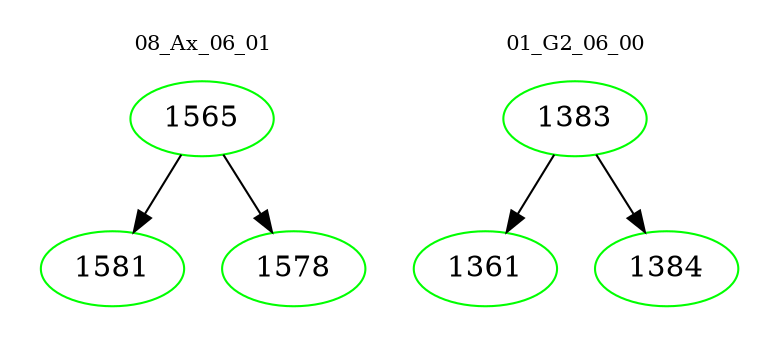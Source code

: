 digraph{
subgraph cluster_0 {
color = white
label = "08_Ax_06_01";
fontsize=10;
T0_1565 [label="1565", color="green"]
T0_1565 -> T0_1581 [color="black"]
T0_1581 [label="1581", color="green"]
T0_1565 -> T0_1578 [color="black"]
T0_1578 [label="1578", color="green"]
}
subgraph cluster_1 {
color = white
label = "01_G2_06_00";
fontsize=10;
T1_1383 [label="1383", color="green"]
T1_1383 -> T1_1361 [color="black"]
T1_1361 [label="1361", color="green"]
T1_1383 -> T1_1384 [color="black"]
T1_1384 [label="1384", color="green"]
}
}
